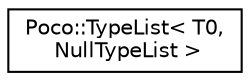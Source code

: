 digraph "Graphical Class Hierarchy"
{
 // LATEX_PDF_SIZE
  edge [fontname="Helvetica",fontsize="10",labelfontname="Helvetica",labelfontsize="10"];
  node [fontname="Helvetica",fontsize="10",shape=record];
  rankdir="LR";
  Node0 [label="Poco::TypeList\< T0,\l NullTypeList \>",height=0.2,width=0.4,color="black", fillcolor="white", style="filled",URL="$structPoco_1_1TypeList.html",tooltip=" "];
}
